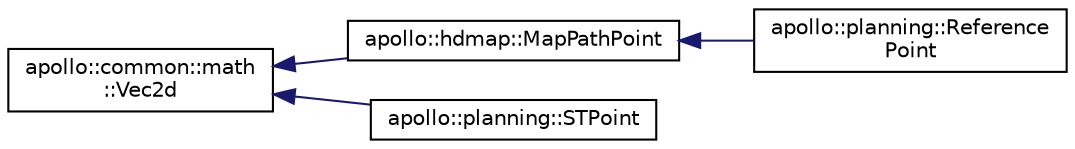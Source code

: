 digraph "Graphical Class Hierarchy"
{
  edge [fontname="Helvetica",fontsize="10",labelfontname="Helvetica",labelfontsize="10"];
  node [fontname="Helvetica",fontsize="10",shape=record];
  rankdir="LR";
  Node1 [label="apollo::common::math\l::Vec2d",height=0.2,width=0.4,color="black", fillcolor="white", style="filled",URL="$classapollo_1_1common_1_1math_1_1Vec2d.html",tooltip="Implements a class of 2-dimensional vectors. "];
  Node1 -> Node2 [dir="back",color="midnightblue",fontsize="10",style="solid",fontname="Helvetica"];
  Node2 [label="apollo::hdmap::MapPathPoint",height=0.2,width=0.4,color="black", fillcolor="white", style="filled",URL="$classapollo_1_1hdmap_1_1MapPathPoint.html"];
  Node2 -> Node3 [dir="back",color="midnightblue",fontsize="10",style="solid",fontname="Helvetica"];
  Node3 [label="apollo::planning::Reference\lPoint",height=0.2,width=0.4,color="black", fillcolor="white", style="filled",URL="$classapollo_1_1planning_1_1ReferencePoint.html"];
  Node1 -> Node4 [dir="back",color="midnightblue",fontsize="10",style="solid",fontname="Helvetica"];
  Node4 [label="apollo::planning::STPoint",height=0.2,width=0.4,color="black", fillcolor="white", style="filled",URL="$classapollo_1_1planning_1_1STPoint.html"];
}
